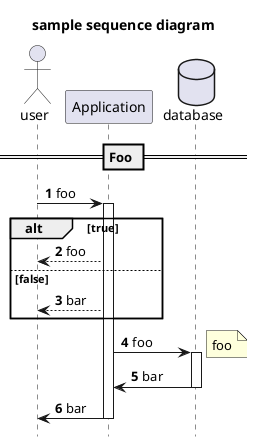 @startuml sample sequence diagram
title sample sequence diagram

hide footbox
actor user
Participant Application as App
database database as DB

== Foo ==
autonumber

user -> App : foo
activate App

  alt true
    App --> user : foo
  else false
    App --> user: bar
  end

  App -> DB : foo
  activate DB
  note right
    foo
  end note
  DB -> App : bar
  deactivate DB

App -> user : bar
deactivate App

@enduml